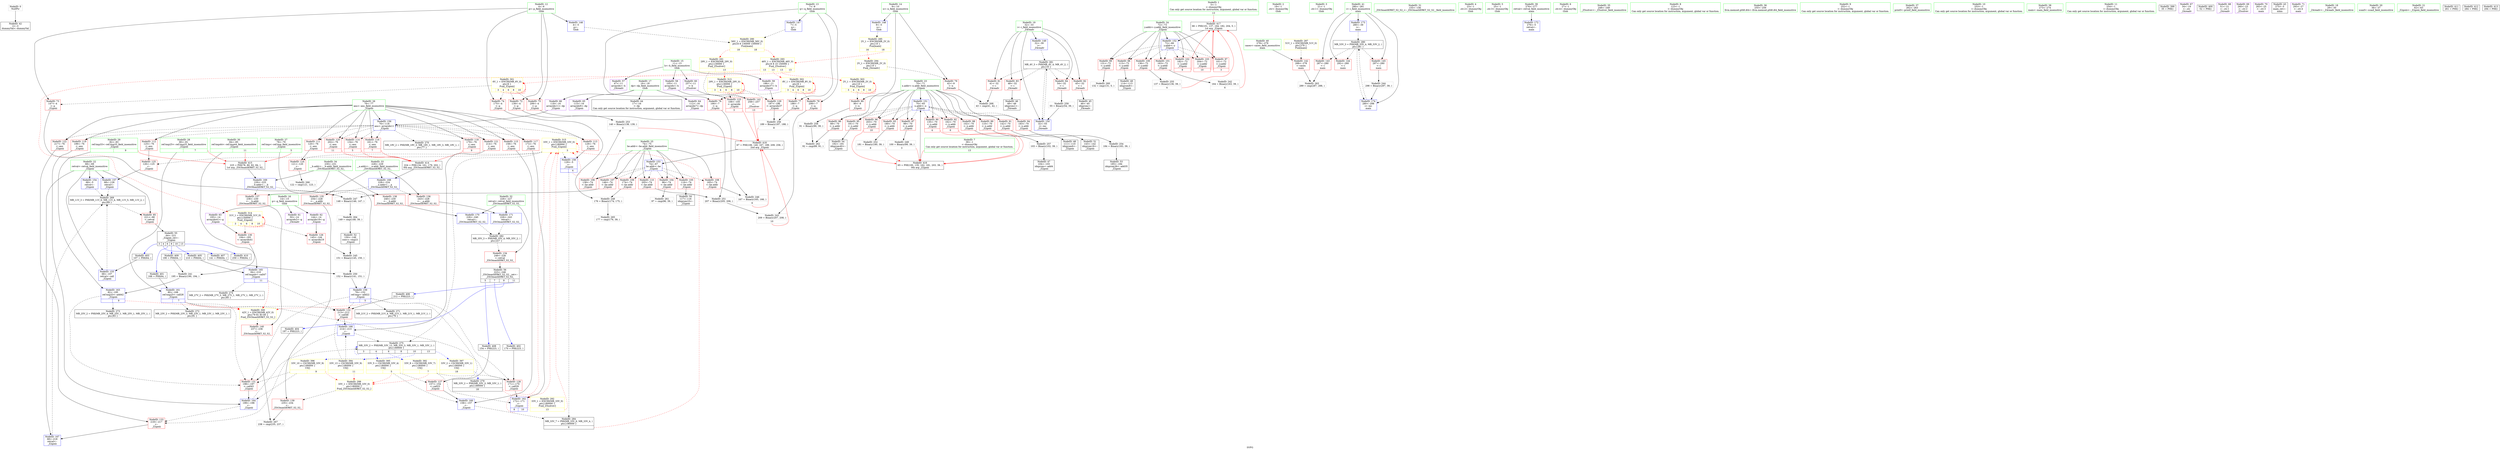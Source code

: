 digraph "SVFG" {
	label="SVFG";

	Node0x5571c8947ef0 [shape=record,color=grey,label="{NodeID: 0\nNullPtr}"];
	Node0x5571c8947ef0 -> Node0x5571c895b6d0[style=solid];
	Node0x5571c895c840 [shape=record,color=red,label="{NodeID: 111\n120\<--76\n\<--ans\n_Z2goiii\n}"];
	Node0x5571c895c840 -> Node0x5571c8961a10[style=solid];
	Node0x5571c895aa80 [shape=record,color=green,label="{NodeID: 28\n80\<--81\nref.tmp25\<--ref.tmp25_field_insensitive\n_Z2goiii\n|{|<s1>7}}"];
	Node0x5571c895aa80 -> Node0x5571c89638b0[style=solid];
	Node0x5571c895aa80:s1 -> Node0x5571c899db70[style=solid,color=red];
	Node0x5571c8962640 [shape=record,color=red,label="{NodeID: 139\n235\<--234\n\<--\n_ZSt3maxIiERKT_S2_S2_\n}"];
	Node0x5571c8962640 -> Node0x5571c8960360[style=solid];
	Node0x5571c895d2b0 [shape=record,color=black,label="{NodeID: 56\n223\<--246\n_ZSt3maxIiERKT_S2_S2__ret\<--\n_ZSt3maxIiERKT_S2_S2_\n|{<s0>5|<s1>7|<s2>9|<s3>11}}"];
	Node0x5571c895d2b0:s0 -> Node0x5571c899d100[style=solid,color=blue];
	Node0x5571c895d2b0:s1 -> Node0x5571c899ca80[style=solid,color=blue];
	Node0x5571c895d2b0:s2 -> Node0x5571c899cc60[style=solid,color=blue];
	Node0x5571c895d2b0:s3 -> Node0x5571c899ce80[style=solid,color=blue];
	Node0x5571c899dd70 [shape=record,color=black,label="{NodeID: 416\n65 = PHI(100, 135, 162, 181, 203, 39, )\n0th arg _Z2goiii }"];
	Node0x5571c899dd70 -> Node0x5571c8963090[style=solid];
	Node0x5571c8969f00 [shape=record,color=grey,label="{NodeID: 250\n152 = Binary(141, 151, )\n}"];
	Node0x5571c8969f00 -> Node0x5571c8963710[style=solid];
	Node0x5571c8963d90 [shape=record,color=blue,label="{NodeID: 167\n68\<--218\nretval\<--\n_Z2goiii\n}"];
	Node0x5571c8963d90 -> Node0x5571c8976720[style=dashed];
	Node0x5571c895e970 [shape=record,color=red,label="{NodeID: 84\n54\<--32\n\<--i\n_Z4readv\n}"];
	Node0x5571c895e970 -> Node0x5571c896ac80[style=solid];
	Node0x5571c893c260 [shape=record,color=green,label="{NodeID: 1\n5\<--1\n\<--dummyObj\nCan only get source location for instruction, argument, global var or function.|{<s0>13}}"];
	Node0x5571c893c260:s0 -> Node0x5571c899e110[style=solid,color=red];
	Node0x5571c895c910 [shape=record,color=red,label="{NodeID: 112\n125\<--76\n\<--ans\n_Z2goiii\n}"];
	Node0x5571c895c910 -> Node0x5571c8961ae0[style=solid];
	Node0x5571c895ab50 [shape=record,color=green,label="{NodeID: 29\n82\<--83\nref.tmp33\<--ref.tmp33_field_insensitive\n_Z2goiii\n|{|<s1>9}}"];
	Node0x5571c895ab50 -> Node0x5571c8963a50[style=solid];
	Node0x5571c895ab50:s1 -> Node0x5571c899db70[style=solid,color=red];
	Node0x5571c8962710 [shape=record,color=red,label="{NodeID: 140\n237\<--236\n\<--\n_ZSt3maxIiERKT_S2_S2_\n}"];
	Node0x5571c8962710 -> Node0x5571c8960360[style=solid];
	Node0x5571c895d380 [shape=record,color=purple,label="{NodeID: 57\n47\<--11\narrayidx\<--h\n_Z4readv\n}"];
	Node0x5571c899e110 [shape=record,color=black,label="{NodeID: 417\n66 = PHI(101, 137, 164, 182, 204, 5, )\n1st arg _Z2goiii }"];
	Node0x5571c899e110 -> Node0x5571c8963160[style=solid];
	Node0x5571c896a080 [shape=record,color=grey,label="{NodeID: 251\n207 = Binary(205, 206, )\n}"];
	Node0x5571c896a080 -> Node0x5571c8969480[style=solid];
	Node0x5571c8963e60 [shape=record,color=blue,label="{NodeID: 168\n228\<--224\n__a.addr\<--__a\n_ZSt3maxIiERKT_S2_S2_\n}"];
	Node0x5571c8963e60 -> Node0x5571c8962300[style=dashed];
	Node0x5571c8963e60 -> Node0x5571c89623d0[style=dashed];
	Node0x5571c895ea40 [shape=record,color=red,label="{NodeID: 85\n221\<--68\n\<--retval\n_Z2goiii\n}"];
	Node0x5571c895ea40 -> Node0x5571c895d1e0[style=solid];
	Node0x5571c8958290 [shape=record,color=green,label="{NodeID: 2\n19\<--1\n.str\<--dummyObj\nGlob }"];
	Node0x5571c8979920 [shape=record,color=black,label="{NodeID: 279\nMR_33V_2 = PHI(MR_33V_3, MR_33V_1, )\npts\{180000 \}\n|{<s0>18}}"];
	Node0x5571c8979920:s0 -> Node0x5571c897d020[style=dashed,color=red];
	Node0x5571c895c9e0 [shape=record,color=red,label="{NodeID: 113\n129\<--76\n\<--ans\n_Z2goiii\n}"];
	Node0x5571c895c9e0 -> Node0x5571c8963640[style=solid];
	Node0x5571c895ac20 [shape=record,color=green,label="{NodeID: 30\n84\<--85\nref.tmp44\<--ref.tmp44_field_insensitive\n_Z2goiii\n|{|<s1>11}}"];
	Node0x5571c895ac20 -> Node0x5571c8963bf0[style=solid];
	Node0x5571c895ac20:s1 -> Node0x5571c899db70[style=solid,color=red];
	Node0x5571c89627e0 [shape=record,color=red,label="{NodeID: 141\n258\<--257\n\<--\n_Z5solvev\n|{<s0>13}}"];
	Node0x5571c89627e0:s0 -> Node0x5571c899e390[style=solid,color=red];
	Node0x5571c895d450 [shape=record,color=purple,label="{NodeID: 58\n105\<--11\narrayidx\<--h\n_Z2goiii\n}"];
	Node0x5571c895d450 -> Node0x5571c8961940[style=solid];
	Node0x5571c899e390 [shape=record,color=black,label="{NodeID: 418\n67 = PHI(106, 140, 167, 189, 209, 258, )\n2nd arg _Z2goiii }"];
	Node0x5571c899e390 -> Node0x5571c8963230[style=solid];
	Node0x5571c896a200 [shape=record,color=grey,label="{NodeID: 252\n181 = Binary(180, 39, )\n|{<s0>8}}"];
	Node0x5571c896a200:s0 -> Node0x5571c899dd70[style=solid,color=red];
	Node0x5571c8963f30 [shape=record,color=blue,label="{NodeID: 169\n230\<--225\n__b.addr\<--__b\n_ZSt3maxIiERKT_S2_S2_\n}"];
	Node0x5571c8963f30 -> Node0x5571c89624a0[style=dashed];
	Node0x5571c8963f30 -> Node0x5571c8962570[style=dashed];
	Node0x5571c895eb10 [shape=record,color=red,label="{NodeID: 86\n89\<--70\n\<--x.addr\n_Z2goiii\n}"];
	Node0x5571c895eb10 -> Node0x5571c896b100[style=solid];
	Node0x5571c8958e70 [shape=record,color=green,label="{NodeID: 3\n21\<--1\n.str.1\<--dummyObj\nGlob }"];
	Node0x5571c8979e20 [shape=record,color=black,label="{NodeID: 280\nMR_53V_3 = PHI(MR_53V_4, MR_53V_2, )\npts\{281 \}\n}"];
	Node0x5571c8979e20 -> Node0x5571c8962980[style=dashed];
	Node0x5571c8979e20 -> Node0x5571c8962a50[style=dashed];
	Node0x5571c8979e20 -> Node0x5571c8962b20[style=dashed];
	Node0x5571c8979e20 -> Node0x5571c8964340[style=dashed];
	Node0x5571c895cab0 [shape=record,color=red,label="{NodeID: 114\n134\<--76\n\<--ans\n_Z2goiii\n|{<s0>5}}"];
	Node0x5571c895cab0:s0 -> Node0x5571c899d730[style=solid,color=red];
	Node0x5571c895acf0 [shape=record,color=green,label="{NodeID: 31\n155\<--156\n_ZSt3maxIiERKT_S2_S2_\<--_ZSt3maxIiERKT_S2_S2__field_insensitive\n}"];
	Node0x5571c89628b0 [shape=record,color=red,label="{NodeID: 142\n288\<--278\n\<--cases\nmain\n}"];
	Node0x5571c89628b0 -> Node0x5571c896b280[style=solid];
	Node0x5571c895d520 [shape=record,color=purple,label="{NodeID: 59\n186\<--11\narrayidx37\<--h\n_Z2goiii\n}"];
	Node0x5571c895d520 -> Node0x5571c8961e20[style=solid];
	Node0x5571c896a380 [shape=record,color=grey,label="{NodeID: 253\n140 = Binary(138, 139, )\n|{<s0>4}}"];
	Node0x5571c896a380:s0 -> Node0x5571c899e390[style=solid,color=red];
	Node0x5571c8964000 [shape=record,color=blue,label="{NodeID: 170\n226\<--240\nretval\<--\n_ZSt3maxIiERKT_S2_S2_\n}"];
	Node0x5571c8964000 -> Node0x5571c897a820[style=dashed];
	Node0x5571c895ebe0 [shape=record,color=red,label="{NodeID: 87\n99\<--70\n\<--x.addr\n_Z2goiii\n}"];
	Node0x5571c895ebe0 -> Node0x5571c8969d80[style=solid];
	Node0x5571c8958f00 [shape=record,color=green,label="{NodeID: 4\n23\<--1\n.str.2\<--dummyObj\nGlob }"];
	Node0x5571c897a320 [shape=record,color=black,label="{NodeID: 281\nMR_4V_3 = PHI(MR_4V_4, MR_4V_2, )\npts\{33 \}\n}"];
	Node0x5571c897a320 -> Node0x5571c895e700[style=dashed];
	Node0x5571c897a320 -> Node0x5571c895e7d0[style=dashed];
	Node0x5571c897a320 -> Node0x5571c895e8a0[style=dashed];
	Node0x5571c897a320 -> Node0x5571c895e970[style=dashed];
	Node0x5571c897a320 -> Node0x5571c8962fc0[style=dashed];
	Node0x5571c895cb80 [shape=record,color=red,label="{NodeID: 115\n158\<--76\n\<--ans\n_Z2goiii\n}"];
	Node0x5571c895cb80 -> Node0x5571c89637e0[style=solid];
	Node0x5571c895adf0 [shape=record,color=green,label="{NodeID: 32\n226\<--227\nretval\<--retval_field_insensitive\n_ZSt3maxIiERKT_S2_S2_\n}"];
	Node0x5571c895adf0 -> Node0x5571c8962230[style=solid];
	Node0x5571c895adf0 -> Node0x5571c8964000[style=solid];
	Node0x5571c895adf0 -> Node0x5571c89640d0[style=solid];
	Node0x5571c8965ae0 [shape=record,color=yellow,style=double,label="{NodeID: 392\n33V_8 = CSCHI(MR_33V_7)\npts\{180000 \}\nCS[]|{|<s2>7}}"];
	Node0x5571c8965ae0 -> Node0x5571c8961d50[style=dashed];
	Node0x5571c8965ae0 -> Node0x5571c8963980[style=dashed];
	Node0x5571c8965ae0:s2 -> Node0x5571c897d6d0[style=dashed,color=red];
	Node0x5571c8962980 [shape=record,color=red,label="{NodeID: 143\n287\<--280\n\<--i\nmain\n}"];
	Node0x5571c8962980 -> Node0x5571c896b280[style=solid];
	Node0x5571c895d5f0 [shape=record,color=purple,label="{NodeID: 60\n257\<--11\n\<--h\n_Z5solvev\n}"];
	Node0x5571c895d5f0 -> Node0x5571c89627e0[style=solid];
	Node0x5571c896a500 [shape=record,color=grey,label="{NodeID: 254\n184 = Binary(183, 39, )\n}"];
	Node0x5571c896a500 -> Node0x5571c895d040[style=solid];
	Node0x5571c89640d0 [shape=record,color=blue,label="{NodeID: 171\n226\<--243\nretval\<--\n_ZSt3maxIiERKT_S2_S2_\n}"];
	Node0x5571c89640d0 -> Node0x5571c897a820[style=dashed];
	Node0x5571c895ecb0 [shape=record,color=red,label="{NodeID: 88\n102\<--70\n\<--x.addr\n_Z2goiii\n}"];
	Node0x5571c895ecb0 -> Node0x5571c896a980[style=solid];
	Node0x5571c8958f90 [shape=record,color=green,label="{NodeID: 5\n25\<--1\n.str.3\<--dummyObj\nGlob }"];
	Node0x5571c897a820 [shape=record,color=black,label="{NodeID: 282\nMR_35V_3 = PHI(MR_35V_4, MR_35V_2, )\npts\{227 \}\n}"];
	Node0x5571c897a820 -> Node0x5571c8962230[style=dashed];
	Node0x5571c8961390 [shape=record,color=red,label="{NodeID: 116\n161\<--76\n\<--ans\n_Z2goiii\n|{<s0>7}}"];
	Node0x5571c8961390:s0 -> Node0x5571c899d730[style=solid,color=red];
	Node0x5571c895aec0 [shape=record,color=green,label="{NodeID: 33\n228\<--229\n__a.addr\<--__a.addr_field_insensitive\n_ZSt3maxIiERKT_S2_S2_\n}"];
	Node0x5571c895aec0 -> Node0x5571c8962300[style=solid];
	Node0x5571c895aec0 -> Node0x5571c89623d0[style=solid];
	Node0x5571c895aec0 -> Node0x5571c8963e60[style=solid];
	Node0x5571c8962a50 [shape=record,color=red,label="{NodeID: 144\n292\<--280\n\<--i\nmain\n}"];
	Node0x5571c895d6c0 [shape=record,color=purple,label="{NodeID: 61\n50\<--14\narrayidx2\<--g\n_Z4readv\n}"];
	Node0x5571c896a680 [shape=record,color=grey,label="{NodeID: 255\n137 = Binary(136, 39, )\n|{<s0>4}}"];
	Node0x5571c896a680:s0 -> Node0x5571c899e110[style=solid,color=red];
	Node0x5571c89641a0 [shape=record,color=blue,label="{NodeID: 172\n276\<--5\nretval\<--\nmain\n}"];
	Node0x5571c895ed80 [shape=record,color=red,label="{NodeID: 89\n110\<--70\n\<--x.addr\n_Z2goiii\n}"];
	Node0x5571c895ed80 -> Node0x5571c895cc30[style=solid];
	Node0x5571c8959020 [shape=record,color=green,label="{NodeID: 6\n27\<--1\n.str.4\<--dummyObj\nGlob }"];
	Node0x5571c8961460 [shape=record,color=red,label="{NodeID: 117\n172\<--76\n\<--ans\n_Z2goiii\n}"];
	Node0x5571c8961460 -> Node0x5571c8963980[style=solid];
	Node0x5571c895af90 [shape=record,color=green,label="{NodeID: 34\n230\<--231\n__b.addr\<--__b.addr_field_insensitive\n_ZSt3maxIiERKT_S2_S2_\n}"];
	Node0x5571c895af90 -> Node0x5571c89624a0[style=solid];
	Node0x5571c895af90 -> Node0x5571c8962570[style=solid];
	Node0x5571c895af90 -> Node0x5571c8963f30[style=solid];
	Node0x5571c8965da0 [shape=record,color=yellow,style=double,label="{NodeID: 394\n33V_13 = CSCHI(MR_33V_9)\npts\{180000 \}\nCS[]|{|<s2>11}}"];
	Node0x5571c8965da0 -> Node0x5571c8962090[style=dashed];
	Node0x5571c8965da0 -> Node0x5571c8963cc0[style=dashed];
	Node0x5571c8965da0:s2 -> Node0x5571c897d6d0[style=dashed,color=red];
	Node0x5571c8962b20 [shape=record,color=red,label="{NodeID: 145\n297\<--280\n\<--i\nmain\n}"];
	Node0x5571c8962b20 -> Node0x5571c8969600[style=solid];
	Node0x5571c895d790 [shape=record,color=purple,label="{NodeID: 62\n144\<--14\narrayidx19\<--g\n_Z2goiii\n}"];
	Node0x5571c895d790 -> Node0x5571c8961bb0[style=solid];
	Node0x5571c896a800 [shape=record,color=grey,label="{NodeID: 256\n189 = Binary(187, 188, )\n|{<s0>8}}"];
	Node0x5571c896a800:s0 -> Node0x5571c899e390[style=solid,color=red];
	Node0x5571c8964270 [shape=record,color=blue,label="{NodeID: 173\n280\<--39\ni\<--\nmain\n}"];
	Node0x5571c8964270 -> Node0x5571c8979e20[style=dashed];
	Node0x5571c895ee50 [shape=record,color=red,label="{NodeID: 90\n135\<--70\n\<--x.addr\n_Z2goiii\n|{<s0>4}}"];
	Node0x5571c895ee50:s0 -> Node0x5571c899dd70[style=solid,color=red];
	Node0x5571c8959860 [shape=record,color=green,label="{NodeID: 7\n39\<--1\n\<--dummyObj\nCan only get source location for instruction, argument, global var or function.|{<s0>13}}"];
	Node0x5571c8959860:s0 -> Node0x5571c899dd70[style=solid,color=red];
	Node0x5571c897b220 [shape=record,color=black,label="{NodeID: 284\nMR_33V_7 = PHI(MR_33V_6, MR_33V_4, )\npts\{180000 \}\n|{<s0>6}}"];
	Node0x5571c897b220:s0 -> Node0x5571c897e500[style=dashed,color=red];
	Node0x5571c8961530 [shape=record,color=red,label="{NodeID: 118\n179\<--76\n\<--ans\n_Z2goiii\n|{<s0>9}}"];
	Node0x5571c8961530:s0 -> Node0x5571c899d730[style=solid,color=red];
	Node0x5571c895b060 [shape=record,color=green,label="{NodeID: 35\n248\<--249\n_Z5solvev\<--_Z5solvev_field_insensitive\n}"];
	Node0x5571c8965f00 [shape=record,color=yellow,style=double,label="{NodeID: 395\n33V_5 = CSCHI(MR_33V_4)\npts\{180000 \}\nCS[]|{|<s2>5}}"];
	Node0x5571c8965f00 -> Node0x5571c8961c80[style=dashed];
	Node0x5571c8965f00 -> Node0x5571c89637e0[style=dashed];
	Node0x5571c8965f00:s2 -> Node0x5571c897d6d0[style=dashed,color=red];
	Node0x5571c8962bf0 [shape=record,color=blue,label="{NodeID: 146\n4\<--5\np\<--\nGlob }"];
	Node0x5571c8962bf0 -> Node0x5571c897c5c0[style=dashed];
	Node0x5571c895d860 [shape=record,color=purple,label="{NodeID: 63\n193\<--14\narrayidx41\<--g\n_Z2goiii\n}"];
	Node0x5571c895d860 -> Node0x5571c8961ef0[style=solid];
	Node0x5571c896a980 [shape=record,color=grey,label="{NodeID: 257\n103 = Binary(102, 39, )\n}"];
	Node0x5571c896a980 -> Node0x5571c895bb40[style=solid];
	Node0x5571c8964340 [shape=record,color=blue,label="{NodeID: 174\n280\<--298\ni\<--inc\nmain\n}"];
	Node0x5571c8964340 -> Node0x5571c8979e20[style=dashed];
	Node0x5571c895ef20 [shape=record,color=red,label="{NodeID: 91\n142\<--70\n\<--x.addr\n_Z2goiii\n}"];
	Node0x5571c895ef20 -> Node0x5571c895cea0[style=solid];
	Node0x5571c89598f0 [shape=record,color=green,label="{NodeID: 8\n123\<--1\n\<--dummyObj\nCan only get source location for instruction, argument, global var or function.}"];
	Node0x5571c897b720 [shape=record,color=yellow,style=double,label="{NodeID: 285\n2V_1 = ENCHI(MR_2V_0)\npts\{10 \}\nFun[main]|{<s0>16|<s1>18}}"];
	Node0x5571c897b720:s0 -> Node0x5571c897d210[style=dashed,color=red];
	Node0x5571c897b720:s1 -> Node0x5571c897d100[style=dashed,color=red];
	Node0x5571c8961600 [shape=record,color=red,label="{NodeID: 119\n199\<--76\n\<--ans\n_Z2goiii\n}"];
	Node0x5571c8961600 -> Node0x5571c8963b20[style=solid];
	Node0x5571c895b160 [shape=record,color=green,label="{NodeID: 36\n255\<--256\nllvm.memset.p0i8.i64\<--llvm.memset.p0i8.i64_field_insensitive\n}"];
	Node0x5571c8966060 [shape=record,color=yellow,style=double,label="{NodeID: 396\n33V_10 = CSCHI(MR_33V_9)\npts\{180000 \}\nCS[]|{|<s2>9}}"];
	Node0x5571c8966060 -> Node0x5571c8961fc0[style=dashed];
	Node0x5571c8966060 -> Node0x5571c8963b20[style=dashed];
	Node0x5571c8966060:s2 -> Node0x5571c897d6d0[style=dashed,color=red];
	Node0x5571c897e340 [shape=record,color=yellow,style=double,label="{NodeID: 313\n29V_1 = ENCHI(MR_29V_0)\npts\{130000 \}\nFun[_Z2goiii]|{|<s2>3|<s3>4|<s4>6|<s5>8|<s6>10}}"];
	Node0x5571c897e340 -> Node0x5571c8961940[style=dashed];
	Node0x5571c897e340 -> Node0x5571c8961e20[style=dashed];
	Node0x5571c897e340:s2 -> Node0x5571c897e340[style=dashed,color=red];
	Node0x5571c897e340:s3 -> Node0x5571c897e340[style=dashed,color=red];
	Node0x5571c897e340:s4 -> Node0x5571c897e340[style=dashed,color=red];
	Node0x5571c897e340:s5 -> Node0x5571c897e340[style=dashed,color=red];
	Node0x5571c897e340:s6 -> Node0x5571c897e340[style=dashed,color=red];
	Node0x5571c8962cf0 [shape=record,color=blue,label="{NodeID: 147\n7\<--5\nq\<--\nGlob }"];
	Node0x5571c8962cf0 -> Node0x5571c897c5c0[style=dashed];
	Node0x5571c895d930 [shape=record,color=purple,label="{NodeID: 64\n112\<--16\narrayidx7\<--dp\n_Z2goiii\n}"];
	Node0x5571c896ab00 [shape=record,color=grey,label="{NodeID: 258\n91 = Binary(90, 39, )\n}"];
	Node0x5571c896ab00 -> Node0x5571c896b100[style=solid];
	Node0x5571c895eff0 [shape=record,color=red,label="{NodeID: 92\n162\<--70\n\<--x.addr\n_Z2goiii\n|{<s0>6}}"];
	Node0x5571c895eff0:s0 -> Node0x5571c899dd70[style=solid,color=red];
	Node0x5571c8959980 [shape=record,color=green,label="{NodeID: 9\n252\<--1\n\<--dummyObj\nCan only get source location for instruction, argument, global var or function.}"];
	Node0x5571c89616d0 [shape=record,color=red,label="{NodeID: 120\n202\<--76\n\<--ans\n_Z2goiii\n|{<s0>11}}"];
	Node0x5571c89616d0:s0 -> Node0x5571c899d730[style=solid,color=red];
	Node0x5571c895b260 [shape=record,color=green,label="{NodeID: 37\n262\<--263\nprintf\<--printf_field_insensitive\n}"];
	Node0x5571c89661c0 [shape=record,color=yellow,style=double,label="{NodeID: 397\n33V_2 = CSCHI(MR_33V_1)\npts\{180000 \}\nCS[]|{<s0>18}}"];
	Node0x5571c89661c0:s0 -> Node0x5571c8979920[style=dashed,color=blue];
	Node0x5571c897e420 [shape=record,color=yellow,style=double,label="{NodeID: 314\n31V_1 = ENCHI(MR_31V_0)\npts\{150000 \}\nFun[_Z2goiii]|{|<s2>3|<s3>4|<s4>6|<s5>8|<s6>10}}"];
	Node0x5571c897e420 -> Node0x5571c8961bb0[style=dashed];
	Node0x5571c897e420 -> Node0x5571c8961ef0[style=dashed];
	Node0x5571c897e420:s2 -> Node0x5571c897e420[style=dashed,color=red];
	Node0x5571c897e420:s3 -> Node0x5571c897e420[style=dashed,color=red];
	Node0x5571c897e420:s4 -> Node0x5571c897e420[style=dashed,color=red];
	Node0x5571c897e420:s5 -> Node0x5571c897e420[style=dashed,color=red];
	Node0x5571c897e420:s6 -> Node0x5571c897e420[style=dashed,color=red];
	Node0x5571c8962df0 [shape=record,color=blue,label="{NodeID: 148\n9\<--5\nn\<--\nGlob }"];
	Node0x5571c8962df0 -> Node0x5571c897b720[style=dashed];
	Node0x5571c895da00 [shape=record,color=purple,label="{NodeID: 65\n115\<--16\narrayidx9\<--dp\n_Z2goiii\n}"];
	Node0x5571c896ac80 [shape=record,color=grey,label="{NodeID: 259\n55 = Binary(54, 39, )\n}"];
	Node0x5571c896ac80 -> Node0x5571c8962fc0[style=solid];
	Node0x5571c895f0c0 [shape=record,color=red,label="{NodeID: 93\n180\<--70\n\<--x.addr\n_Z2goiii\n}"];
	Node0x5571c895f0c0 -> Node0x5571c896a200[style=solid];
	Node0x5571c8959a10 [shape=record,color=green,label="{NodeID: 10\n253\<--1\n\<--dummyObj\nCan only get source location for instruction, argument, global var or function.}"];
	Node0x5571c897c320 [shape=record,color=yellow,style=double,label="{NodeID: 287\n51V_1 = ENCHI(MR_51V_0)\npts\{279 \}\nFun[main]}"];
	Node0x5571c897c320 -> Node0x5571c89628b0[style=dashed];
	Node0x5571c89617a0 [shape=record,color=red,label="{NodeID: 121\n214\<--76\n\<--ans\n_Z2goiii\n}"];
	Node0x5571c89617a0 -> Node0x5571c8963cc0[style=solid];
	Node0x5571c895b360 [shape=record,color=green,label="{NodeID: 38\n273\<--274\nmain\<--main_field_insensitive\n}"];
	Node0x5571c897e500 [shape=record,color=yellow,style=double,label="{NodeID: 315\n33V_1 = ENCHI(MR_33V_0)\npts\{180000 \}\nFun[_Z2goiii]|{|<s4>3}}"];
	Node0x5571c897e500 -> Node0x5571c8961a10[style=dashed];
	Node0x5571c897e500 -> Node0x5571c8961ae0[style=dashed];
	Node0x5571c897e500 -> Node0x5571c8963640[style=dashed];
	Node0x5571c897e500 -> Node0x5571c8978520[style=dashed];
	Node0x5571c897e500:s4 -> Node0x5571c897e500[style=dashed,color=red];
	Node0x5571c8962ef0 [shape=record,color=blue,label="{NodeID: 149\n32\<--39\ni\<--\n_Z4readv\n}"];
	Node0x5571c8962ef0 -> Node0x5571c897a320[style=dashed];
	Node0x5571c895dad0 [shape=record,color=purple,label="{NodeID: 66\n118\<--16\narrayidx11\<--dp\n_Z2goiii\n}"];
	Node0x5571c895dad0 -> Node0x5571c89634a0[style=solid];
	Node0x5571c896ae00 [shape=record,color=grey,label="{NodeID: 260\n132 = cmp(131, 5, )\n}"];
	Node0x5571c895f190 [shape=record,color=red,label="{NodeID: 94\n183\<--70\n\<--x.addr\n_Z2goiii\n}"];
	Node0x5571c895f190 -> Node0x5571c896a500[style=solid];
	Node0x5571c8959ad0 [shape=record,color=green,label="{NodeID: 11\n254\<--1\n\<--dummyObj\nCan only get source location for instruction, argument, global var or function.}"];
	Node0x5571c8961870 [shape=record,color=red,label="{NodeID: 122\n217\<--76\n\<--ans\n_Z2goiii\n}"];
	Node0x5571c8961870 -> Node0x5571c8962160[style=solid];
	Node0x5571c895b460 [shape=record,color=green,label="{NodeID: 39\n276\<--277\nretval\<--retval_field_insensitive\nmain\n}"];
	Node0x5571c895b460 -> Node0x5571c89641a0[style=solid];
	Node0x5571c899c810 [shape=record,color=black,label="{NodeID: 399\n35 = PHI()\n}"];
	Node0x5571c8962fc0 [shape=record,color=blue,label="{NodeID: 150\n32\<--55\ni\<--inc\n_Z4readv\n}"];
	Node0x5571c8962fc0 -> Node0x5571c897a320[style=dashed];
	Node0x5571c895dba0 [shape=record,color=purple,label="{NodeID: 67\n34\<--19\n\<--.str\n_Z4readv\n}"];
	Node0x5571c896af80 [shape=record,color=grey,label="{NodeID: 261\n97 = cmp(96, 39, )\n}"];
	Node0x5571c895f260 [shape=record,color=red,label="{NodeID: 95\n191\<--70\n\<--x.addr\n_Z2goiii\n}"];
	Node0x5571c895f260 -> Node0x5571c895d110[style=solid];
	Node0x5571c8959bd0 [shape=record,color=green,label="{NodeID: 12\n4\<--6\np\<--p_field_insensitive\nGlob }"];
	Node0x5571c8959bd0 -> Node0x5571c895dfb0[style=solid];
	Node0x5571c8959bd0 -> Node0x5571c895e080[style=solid];
	Node0x5571c8959bd0 -> Node0x5571c895e150[style=solid];
	Node0x5571c8959bd0 -> Node0x5571c895e220[style=solid];
	Node0x5571c8959bd0 -> Node0x5571c8962bf0[style=solid];
	Node0x5571c8961940 [shape=record,color=red,label="{NodeID: 123\n106\<--105\n\<--arrayidx\n_Z2goiii\n|{<s0>3}}"];
	Node0x5571c8961940:s0 -> Node0x5571c899e390[style=solid,color=red];
	Node0x5571c895b530 [shape=record,color=green,label="{NodeID: 40\n278\<--279\ncases\<--cases_field_insensitive\nmain\n}"];
	Node0x5571c895b530 -> Node0x5571c89628b0[style=solid];
	Node0x5571c899c8e0 [shape=record,color=black,label="{NodeID: 400\n52 = PHI()\n}"];
	Node0x5571c8963090 [shape=record,color=blue,label="{NodeID: 151\n70\<--65\nx.addr\<--x\n_Z2goiii\n}"];
	Node0x5571c8963090 -> Node0x5571c895eb10[style=dashed];
	Node0x5571c8963090 -> Node0x5571c895ebe0[style=dashed];
	Node0x5571c8963090 -> Node0x5571c895ecb0[style=dashed];
	Node0x5571c8963090 -> Node0x5571c895ed80[style=dashed];
	Node0x5571c8963090 -> Node0x5571c895ee50[style=dashed];
	Node0x5571c8963090 -> Node0x5571c895ef20[style=dashed];
	Node0x5571c8963090 -> Node0x5571c895eff0[style=dashed];
	Node0x5571c8963090 -> Node0x5571c895f0c0[style=dashed];
	Node0x5571c8963090 -> Node0x5571c895f190[style=dashed];
	Node0x5571c8963090 -> Node0x5571c895f260[style=dashed];
	Node0x5571c8963090 -> Node0x5571c895bc10[style=dashed];
	Node0x5571c895dc70 [shape=record,color=purple,label="{NodeID: 68\n51\<--21\n\<--.str.1\n_Z4readv\n}"];
	Node0x5571c896b100 [shape=record,color=grey,label="{NodeID: 262\n92 = cmp(89, 91, )\n}"];
	Node0x5571c895bc10 [shape=record,color=red,label="{NodeID: 96\n203\<--70\n\<--x.addr\n_Z2goiii\n|{<s0>10}}"];
	Node0x5571c895bc10:s0 -> Node0x5571c899dd70[style=solid,color=red];
	Node0x5571c8959cd0 [shape=record,color=green,label="{NodeID: 13\n7\<--8\nq\<--q_field_insensitive\nGlob }"];
	Node0x5571c8959cd0 -> Node0x5571c895e2f0[style=solid];
	Node0x5571c8959cd0 -> Node0x5571c895e3c0[style=solid];
	Node0x5571c8959cd0 -> Node0x5571c895e490[style=solid];
	Node0x5571c8959cd0 -> Node0x5571c8962cf0[style=solid];
	Node0x5571c897c5c0 [shape=record,color=yellow,style=double,label="{NodeID: 290\n56V_1 = ENCHI(MR_56V_0)\npts\{6 8 130000 150000 \}\nFun[main]|{<s0>18|<s1>18}}"];
	Node0x5571c897c5c0:s0 -> Node0x5571c897cf10[style=dashed,color=red];
	Node0x5571c897c5c0:s1 -> Node0x5571c897d100[style=dashed,color=red];
	Node0x5571c8961a10 [shape=record,color=red,label="{NodeID: 124\n121\<--120\n\<--\n_Z2goiii\n}"];
	Node0x5571c8961a10 -> Node0x5571c896b700[style=solid];
	Node0x5571c895b600 [shape=record,color=green,label="{NodeID: 41\n280\<--281\ni\<--i_field_insensitive\nmain\n}"];
	Node0x5571c895b600 -> Node0x5571c8962980[style=solid];
	Node0x5571c895b600 -> Node0x5571c8962a50[style=solid];
	Node0x5571c895b600 -> Node0x5571c8962b20[style=solid];
	Node0x5571c895b600 -> Node0x5571c8964270[style=solid];
	Node0x5571c895b600 -> Node0x5571c8964340[style=solid];
	Node0x5571c899c9b0 [shape=record,color=black,label="{NodeID: 401\n168 = PHI(64, )\n}"];
	Node0x5571c899c9b0 -> Node0x5571c89638b0[style=solid];
	Node0x5571c8963160 [shape=record,color=blue,label="{NodeID: 152\n72\<--66\ny.addr\<--y\n_Z2goiii\n}"];
	Node0x5571c8963160 -> Node0x5571c895bce0[style=dashed];
	Node0x5571c8963160 -> Node0x5571c895bdb0[style=dashed];
	Node0x5571c8963160 -> Node0x5571c895be80[style=dashed];
	Node0x5571c8963160 -> Node0x5571c895bf50[style=dashed];
	Node0x5571c8963160 -> Node0x5571c895c020[style=dashed];
	Node0x5571c8963160 -> Node0x5571c895c0f0[style=dashed];
	Node0x5571c8963160 -> Node0x5571c895c1c0[style=dashed];
	Node0x5571c895dd40 [shape=record,color=purple,label="{NodeID: 69\n260\<--23\n\<--.str.2\n_Z5solvev\n}"];
	Node0x5571c896b280 [shape=record,color=grey,label="{NodeID: 263\n289 = cmp(287, 288, )\n}"];
	Node0x5571c895bce0 [shape=record,color=red,label="{NodeID: 97\n101\<--72\n\<--y.addr\n_Z2goiii\n|{<s0>3}}"];
	Node0x5571c895bce0:s0 -> Node0x5571c899e110[style=solid,color=red];
	Node0x5571c8959dd0 [shape=record,color=green,label="{NodeID: 14\n9\<--10\nn\<--n_field_insensitive\nGlob }"];
	Node0x5571c8959dd0 -> Node0x5571c895e560[style=solid];
	Node0x5571c8959dd0 -> Node0x5571c895e630[style=solid];
	Node0x5571c8959dd0 -> Node0x5571c8962df0[style=solid];
	Node0x5571c897cf10 [shape=record,color=yellow,style=double,label="{NodeID: 291\n29V_1 = ENCHI(MR_29V_0)\npts\{130000 \}\nFun[_Z5solvev]|{|<s1>13}}"];
	Node0x5571c897cf10 -> Node0x5571c89627e0[style=dashed];
	Node0x5571c897cf10:s1 -> Node0x5571c897e340[style=dashed,color=red];
	Node0x5571c8961ae0 [shape=record,color=red,label="{NodeID: 125\n126\<--125\n\<--\n_Z2goiii\n}"];
	Node0x5571c8961ae0 -> Node0x5571c8963570[style=solid];
	Node0x5571c895b6d0 [shape=record,color=black,label="{NodeID: 42\n2\<--3\ndummyVal\<--dummyVal\n}"];
	Node0x5571c899ca80 [shape=record,color=black,label="{NodeID: 402\n170 = PHI(223, )\n}"];
	Node0x5571c899ca80 -> Node0x5571c8961d50[style=solid];
	Node0x5571c8963230 [shape=record,color=blue,label="{NodeID: 153\n74\<--67\nhe.addr\<--he\n_Z2goiii\n}"];
	Node0x5571c8963230 -> Node0x5571c895c290[style=dashed];
	Node0x5571c8963230 -> Node0x5571c895c360[style=dashed];
	Node0x5571c8963230 -> Node0x5571c895c430[style=dashed];
	Node0x5571c8963230 -> Node0x5571c895c500[style=dashed];
	Node0x5571c8963230 -> Node0x5571c895c5d0[style=dashed];
	Node0x5571c8963230 -> Node0x5571c895c6a0[style=dashed];
	Node0x5571c8963230 -> Node0x5571c895c770[style=dashed];
	Node0x5571c895de10 [shape=record,color=purple,label="{NodeID: 70\n283\<--25\n\<--.str.3\nmain\n}"];
	Node0x5571c896b400 [shape=record,color=grey,label="{NodeID: 264\n149 = cmp(148, 39, )\n}"];
	Node0x5571c896b400 -> Node0x5571c895cf70[style=solid];
	Node0x5571c895bdb0 [shape=record,color=red,label="{NodeID: 98\n113\<--72\n\<--y.addr\n_Z2goiii\n}"];
	Node0x5571c895bdb0 -> Node0x5571c895cd00[style=solid];
	Node0x5571c8959ed0 [shape=record,color=green,label="{NodeID: 15\n11\<--13\nh\<--h_field_insensitive\nGlob }"];
	Node0x5571c8959ed0 -> Node0x5571c895d380[style=solid];
	Node0x5571c8959ed0 -> Node0x5571c895d450[style=solid];
	Node0x5571c8959ed0 -> Node0x5571c895d520[style=solid];
	Node0x5571c8959ed0 -> Node0x5571c895d5f0[style=solid];
	Node0x5571c897d020 [shape=record,color=yellow,style=double,label="{NodeID: 292\n33V_1 = ENCHI(MR_33V_0)\npts\{180000 \}\nFun[_Z5solvev]|{<s0>13}}"];
	Node0x5571c897d020:s0 -> Node0x5571c897e500[style=dashed,color=red];
	Node0x5571c8961bb0 [shape=record,color=red,label="{NodeID: 126\n145\<--144\n\<--arrayidx19\n_Z2goiii\n}"];
	Node0x5571c8961bb0 -> Node0x5571c8969780[style=solid];
	Node0x5571c895b7d0 [shape=record,color=black,label="{NodeID: 43\n275\<--5\nmain_ret\<--\nmain\n}"];
	Node0x5571c899cb50 [shape=record,color=black,label="{NodeID: 403\n107 = PHI(64, )\n}"];
	Node0x5571c899cb50 -> Node0x5571c89633d0[style=solid];
	Node0x5571c8963300 [shape=record,color=blue,label="{NodeID: 154\n68\<--5\nretval\<--\n_Z2goiii\n}"];
	Node0x5571c8963300 -> Node0x5571c8976720[style=dashed];
	Node0x5571c895dee0 [shape=record,color=purple,label="{NodeID: 71\n293\<--27\n\<--.str.4\nmain\n}"];
	Node0x5571c896b580 [shape=record,color=grey,label="{NodeID: 265\n177 = cmp(176, 39, )\n}"];
	Node0x5571c895be80 [shape=record,color=red,label="{NodeID: 99\n131\<--72\n\<--y.addr\n_Z2goiii\n}"];
	Node0x5571c895be80 -> Node0x5571c896ae00[style=solid];
	Node0x5571c8959fd0 [shape=record,color=green,label="{NodeID: 16\n14\<--15\ng\<--g_field_insensitive\nGlob }"];
	Node0x5571c8959fd0 -> Node0x5571c895d6c0[style=solid];
	Node0x5571c8959fd0 -> Node0x5571c895d790[style=solid];
	Node0x5571c8959fd0 -> Node0x5571c895d860[style=solid];
	Node0x5571c897d100 [shape=record,color=yellow,style=double,label="{NodeID: 293\n46V_1 = ENCHI(MR_46V_0)\npts\{6 8 10 150000 \}\nFun[_Z5solvev]|{<s0>13|<s1>13|<s2>13|<s3>13}}"];
	Node0x5571c897d100:s0 -> Node0x5571c897d890[style=dashed,color=red];
	Node0x5571c897d100:s1 -> Node0x5571c897d9a0[style=dashed,color=red];
	Node0x5571c897d100:s2 -> Node0x5571c897da80[style=dashed,color=red];
	Node0x5571c897d100:s3 -> Node0x5571c897e420[style=dashed,color=red];
	Node0x5571c8961c80 [shape=record,color=red,label="{NodeID: 127\n157\<--154\n\<--call23\n_Z2goiii\n}"];
	Node0x5571c8961c80 -> Node0x5571c89637e0[style=solid];
	Node0x5571c895b8a0 [shape=record,color=black,label="{NodeID: 44\n17\<--16\n\<--dp\nCan only get source location for instruction, argument, global var or function.}"];
	Node0x5571c899cc60 [shape=record,color=black,label="{NodeID: 404\n197 = PHI(223, )\n}"];
	Node0x5571c899cc60 -> Node0x5571c8961fc0[style=solid];
	Node0x5571c89633d0 [shape=record,color=blue,label="{NodeID: 155\n68\<--107\nretval\<--call\n_Z2goiii\n}"];
	Node0x5571c89633d0 -> Node0x5571c8976720[style=dashed];
	Node0x5571c895dfb0 [shape=record,color=red,label="{NodeID: 72\n139\<--4\n\<--p\n_Z2goiii\n}"];
	Node0x5571c895dfb0 -> Node0x5571c896a380[style=solid];
	Node0x5571c896b700 [shape=record,color=grey,label="{NodeID: 266\n122 = cmp(121, 123, )\n}"];
	Node0x5571c895bf50 [shape=record,color=red,label="{NodeID: 100\n136\<--72\n\<--y.addr\n_Z2goiii\n}"];
	Node0x5571c895bf50 -> Node0x5571c896a680[style=solid];
	Node0x5571c895a0d0 [shape=record,color=green,label="{NodeID: 17\n16\<--18\ndp\<--dp_field_insensitive\nGlob }"];
	Node0x5571c895a0d0 -> Node0x5571c895b8a0[style=solid];
	Node0x5571c895a0d0 -> Node0x5571c895d930[style=solid];
	Node0x5571c895a0d0 -> Node0x5571c895da00[style=solid];
	Node0x5571c895a0d0 -> Node0x5571c895dad0[style=solid];
	Node0x5571c897d210 [shape=record,color=yellow,style=double,label="{NodeID: 294\n2V_1 = ENCHI(MR_2V_0)\npts\{10 \}\nFun[_Z4readv]}"];
	Node0x5571c897d210 -> Node0x5571c895e560[style=dashed];
	Node0x5571c8961d50 [shape=record,color=red,label="{NodeID: 128\n171\<--170\n\<--call29\n_Z2goiii\n}"];
	Node0x5571c8961d50 -> Node0x5571c8963980[style=solid];
	Node0x5571c895b9a0 [shape=record,color=black,label="{NodeID: 45\n46\<--45\nidxprom\<--\n_Z4readv\n}"];
	Node0x5571c899cd70 [shape=record,color=black,label="{NodeID: 405\n210 = PHI(64, )\n}"];
	Node0x5571c899cd70 -> Node0x5571c8963bf0[style=solid];
	Node0x5571c89634a0 [shape=record,color=blue,label="{NodeID: 156\n76\<--118\nans\<--arrayidx11\n_Z2goiii\n}"];
	Node0x5571c89634a0 -> Node0x5571c895c840[style=dashed];
	Node0x5571c89634a0 -> Node0x5571c895c910[style=dashed];
	Node0x5571c89634a0 -> Node0x5571c895c9e0[style=dashed];
	Node0x5571c89634a0 -> Node0x5571c895cab0[style=dashed];
	Node0x5571c89634a0 -> Node0x5571c895cb80[style=dashed];
	Node0x5571c89634a0 -> Node0x5571c8961390[style=dashed];
	Node0x5571c89634a0 -> Node0x5571c8961460[style=dashed];
	Node0x5571c89634a0 -> Node0x5571c8961530[style=dashed];
	Node0x5571c89634a0 -> Node0x5571c8961600[style=dashed];
	Node0x5571c89634a0 -> Node0x5571c89616d0[style=dashed];
	Node0x5571c89634a0 -> Node0x5571c89617a0[style=dashed];
	Node0x5571c89634a0 -> Node0x5571c8961870[style=dashed];
	Node0x5571c89634a0 -> Node0x5571c8976c20[style=dashed];
	Node0x5571c895e080 [shape=record,color=red,label="{NodeID: 73\n147\<--4\n\<--p\n_Z2goiii\n}"];
	Node0x5571c895e080 -> Node0x5571c8969a80[style=solid];
	Node0x5571c8960360 [shape=record,color=grey,label="{NodeID: 267\n238 = cmp(235, 237, )\n}"];
	Node0x5571c895c020 [shape=record,color=red,label="{NodeID: 101\n163\<--72\n\<--y.addr\n_Z2goiii\n}"];
	Node0x5571c895c020 -> Node0x5571c8969300[style=solid];
	Node0x5571c895a1d0 [shape=record,color=green,label="{NodeID: 18\n29\<--30\n_Z4readv\<--_Z4readv_field_insensitive\n}"];
	Node0x5571c8961e20 [shape=record,color=red,label="{NodeID: 129\n187\<--186\n\<--arrayidx37\n_Z2goiii\n}"];
	Node0x5571c8961e20 -> Node0x5571c896a800[style=solid];
	Node0x5571c895ba70 [shape=record,color=black,label="{NodeID: 46\n49\<--48\nidxprom1\<--\n_Z4readv\n}"];
	Node0x5571c899ce80 [shape=record,color=black,label="{NodeID: 406\n212 = PHI(223, )\n}"];
	Node0x5571c899ce80 -> Node0x5571c8962090[style=solid];
	Node0x5571c8963570 [shape=record,color=blue,label="{NodeID: 157\n68\<--126\nretval\<--\n_Z2goiii\n}"];
	Node0x5571c8963570 -> Node0x5571c8976720[style=dashed];
	Node0x5571c895e150 [shape=record,color=red,label="{NodeID: 74\n175\<--4\n\<--p\n_Z2goiii\n}"];
	Node0x5571c895e150 -> Node0x5571c8969c00[style=solid];
	Node0x5571c89604e0 [shape=record,color=grey,label="{NodeID: 268\n43 = cmp(41, 42, )\n}"];
	Node0x5571c895c0f0 [shape=record,color=red,label="{NodeID: 102\n182\<--72\n\<--y.addr\n_Z2goiii\n|{<s0>8}}"];
	Node0x5571c895c0f0:s0 -> Node0x5571c899e110[style=solid,color=red];
	Node0x5571c895a2d0 [shape=record,color=green,label="{NodeID: 19\n32\<--33\ni\<--i_field_insensitive\n_Z4readv\n}"];
	Node0x5571c895a2d0 -> Node0x5571c895e700[style=solid];
	Node0x5571c895a2d0 -> Node0x5571c895e7d0[style=solid];
	Node0x5571c895a2d0 -> Node0x5571c895e8a0[style=solid];
	Node0x5571c895a2d0 -> Node0x5571c895e970[style=solid];
	Node0x5571c895a2d0 -> Node0x5571c8962ef0[style=solid];
	Node0x5571c895a2d0 -> Node0x5571c8962fc0[style=solid];
	Node0x5571c8961ef0 [shape=record,color=red,label="{NodeID: 130\n194\<--193\n\<--arrayidx41\n_Z2goiii\n}"];
	Node0x5571c8961ef0 -> Node0x5571c8969180[style=solid];
	Node0x5571c895bb40 [shape=record,color=black,label="{NodeID: 47\n104\<--103\nidxprom\<--add4\n_Z2goiii\n}"];
	Node0x5571c899cfc0 [shape=record,color=black,label="{NodeID: 407\n141 = PHI(64, )\n}"];
	Node0x5571c899cfc0 -> Node0x5571c8969f00[style=solid];
	Node0x5571c8969180 [shape=record,color=grey,label="{NodeID: 241\n195 = Binary(190, 194, )\n}"];
	Node0x5571c8969180 -> Node0x5571c8963a50[style=solid];
	Node0x5571c8963640 [shape=record,color=blue,label="{NodeID: 158\n129\<--5\n\<--\n_Z2goiii\n|{|<s1>4}}"];
	Node0x5571c8963640 -> Node0x5571c897b220[style=dashed];
	Node0x5571c8963640:s1 -> Node0x5571c897e500[style=dashed,color=red];
	Node0x5571c895e220 [shape=record,color=red,label="{NodeID: 75\n206\<--4\n\<--p\n_Z2goiii\n}"];
	Node0x5571c895e220 -> Node0x5571c896a080[style=solid];
	Node0x5571c8976720 [shape=record,color=black,label="{NodeID: 269\nMR_11V_3 = PHI(MR_11V_6, MR_11V_4, MR_11V_5, MR_11V_2, )\npts\{69 \}\n}"];
	Node0x5571c8976720 -> Node0x5571c895ea40[style=dashed];
	Node0x5571c895c1c0 [shape=record,color=red,label="{NodeID: 103\n204\<--72\n\<--y.addr\n_Z2goiii\n|{<s0>10}}"];
	Node0x5571c895c1c0:s0 -> Node0x5571c899e110[style=solid,color=red];
	Node0x5571c895a3a0 [shape=record,color=green,label="{NodeID: 20\n36\<--37\nscanf\<--scanf_field_insensitive\n}"];
	Node0x5571c8961fc0 [shape=record,color=red,label="{NodeID: 131\n198\<--197\n\<--call43\n_Z2goiii\n}"];
	Node0x5571c8961fc0 -> Node0x5571c8963b20[style=solid];
	Node0x5571c895cc30 [shape=record,color=black,label="{NodeID: 48\n111\<--110\nidxprom6\<--\n_Z2goiii\n}"];
	Node0x5571c899d100 [shape=record,color=black,label="{NodeID: 408\n154 = PHI(223, )\n}"];
	Node0x5571c899d100 -> Node0x5571c8961c80[style=solid];
	Node0x5571c8969300 [shape=record,color=grey,label="{NodeID: 242\n164 = Binary(163, 39, )\n|{<s0>6}}"];
	Node0x5571c8969300:s0 -> Node0x5571c899e110[style=solid,color=red];
	Node0x5571c8963710 [shape=record,color=blue,label="{NodeID: 159\n78\<--152\nref.tmp\<--add22\n_Z2goiii\n|{|<s5>5}}"];
	Node0x5571c8963710 -> Node0x5571c8961c80[style=dashed];
	Node0x5571c8963710 -> Node0x5571c8961d50[style=dashed];
	Node0x5571c8963710 -> Node0x5571c8961fc0[style=dashed];
	Node0x5571c8963710 -> Node0x5571c8962090[style=dashed];
	Node0x5571c8963710 -> Node0x5571c8977120[style=dashed];
	Node0x5571c8963710:s5 -> Node0x5571c897d7b0[style=dashed,color=red];
	Node0x5571c895e2f0 [shape=record,color=red,label="{NodeID: 76\n166\<--7\n\<--q\n_Z2goiii\n}"];
	Node0x5571c895e2f0 -> Node0x5571c8969900[style=solid];
	Node0x5571c8976c20 [shape=record,color=black,label="{NodeID: 270\nMR_19V_2 = PHI(MR_19V_3, MR_19V_1, MR_19V_3, MR_19V_1, )\npts\{77 \}\n}"];
	Node0x5571c895c290 [shape=record,color=red,label="{NodeID: 104\n96\<--74\n\<--he.addr\n_Z2goiii\n}"];
	Node0x5571c895c290 -> Node0x5571c896af80[style=solid];
	Node0x5571c895a4a0 [shape=record,color=green,label="{NodeID: 21\n62\<--63\n_Z2goiii\<--_Z2goiii_field_insensitive\n}"];
	Node0x5571c8962090 [shape=record,color=red,label="{NodeID: 132\n213\<--212\n\<--call48\n_Z2goiii\n}"];
	Node0x5571c8962090 -> Node0x5571c8963cc0[style=solid];
	Node0x5571c895cd00 [shape=record,color=black,label="{NodeID: 49\n114\<--113\nidxprom8\<--\n_Z2goiii\n}"];
	Node0x5571c899d240 [shape=record,color=black,label="{NodeID: 409\n190 = PHI(64, )\n}"];
	Node0x5571c899d240 -> Node0x5571c8969180[style=solid];
	Node0x5571c8969480 [shape=record,color=grey,label="{NodeID: 243\n209 = Binary(207, 208, )\n|{<s0>10}}"];
	Node0x5571c8969480:s0 -> Node0x5571c899e390[style=solid,color=red];
	Node0x5571c89637e0 [shape=record,color=blue,label="{NodeID: 160\n158\<--157\n\<--\n_Z2goiii\n}"];
	Node0x5571c89637e0 -> Node0x5571c897b220[style=dashed];
	Node0x5571c895e3c0 [shape=record,color=red,label="{NodeID: 77\n188\<--7\n\<--q\n_Z2goiii\n}"];
	Node0x5571c895e3c0 -> Node0x5571c896a800[style=solid];
	Node0x5571c8977120 [shape=record,color=black,label="{NodeID: 271\nMR_21V_2 = PHI(MR_21V_4, MR_21V_1, MR_21V_1, MR_21V_1, )\npts\{79 \}\n}"];
	Node0x5571c895c360 [shape=record,color=red,label="{NodeID: 105\n116\<--74\n\<--he.addr\n_Z2goiii\n}"];
	Node0x5571c895c360 -> Node0x5571c895cdd0[style=solid];
	Node0x5571c895a5a0 [shape=record,color=green,label="{NodeID: 22\n68\<--69\nretval\<--retval_field_insensitive\n_Z2goiii\n}"];
	Node0x5571c895a5a0 -> Node0x5571c895ea40[style=solid];
	Node0x5571c895a5a0 -> Node0x5571c8963300[style=solid];
	Node0x5571c895a5a0 -> Node0x5571c89633d0[style=solid];
	Node0x5571c895a5a0 -> Node0x5571c8963570[style=solid];
	Node0x5571c895a5a0 -> Node0x5571c8963d90[style=solid];
	Node0x5571c897d6d0 [shape=record,color=yellow,style=double,label="{NodeID: 299\n33V_1 = ENCHI(MR_33V_0)\npts\{180000 \}\nFun[_ZSt3maxIiERKT_S2_S2_]}"];
	Node0x5571c897d6d0 -> Node0x5571c8962640[style=dashed];
	Node0x5571c8962160 [shape=record,color=red,label="{NodeID: 133\n218\<--217\n\<--\n_Z2goiii\n}"];
	Node0x5571c8962160 -> Node0x5571c8963d90[style=solid];
	Node0x5571c895cdd0 [shape=record,color=black,label="{NodeID: 50\n117\<--116\nidxprom10\<--\n_Z2goiii\n}"];
	Node0x5571c899d380 [shape=record,color=black,label="{NodeID: 410\n259 = PHI(64, )\n}"];
	Node0x5571c8969600 [shape=record,color=grey,label="{NodeID: 244\n298 = Binary(297, 39, )\n}"];
	Node0x5571c8969600 -> Node0x5571c8964340[style=solid];
	Node0x5571c89638b0 [shape=record,color=blue,label="{NodeID: 161\n80\<--168\nref.tmp25\<--call28\n_Z2goiii\n|{|<s4>7}}"];
	Node0x5571c89638b0 -> Node0x5571c8961d50[style=dashed];
	Node0x5571c89638b0 -> Node0x5571c8961fc0[style=dashed];
	Node0x5571c89638b0 -> Node0x5571c8962090[style=dashed];
	Node0x5571c89638b0 -> Node0x5571c8977620[style=dashed];
	Node0x5571c89638b0:s4 -> Node0x5571c897d7b0[style=dashed,color=red];
	Node0x5571c895e490 [shape=record,color=red,label="{NodeID: 78\n208\<--7\n\<--q\n_Z2goiii\n}"];
	Node0x5571c895e490 -> Node0x5571c8969480[style=solid];
	Node0x5571c8977620 [shape=record,color=black,label="{NodeID: 272\nMR_23V_2 = PHI(MR_23V_3, MR_23V_1, MR_23V_1, MR_23V_1, )\npts\{81 \}\n}"];
	Node0x5571c895c430 [shape=record,color=red,label="{NodeID: 106\n138\<--74\n\<--he.addr\n_Z2goiii\n}"];
	Node0x5571c895c430 -> Node0x5571c896a380[style=solid];
	Node0x5571c895a670 [shape=record,color=green,label="{NodeID: 23\n70\<--71\nx.addr\<--x.addr_field_insensitive\n_Z2goiii\n}"];
	Node0x5571c895a670 -> Node0x5571c895eb10[style=solid];
	Node0x5571c895a670 -> Node0x5571c895ebe0[style=solid];
	Node0x5571c895a670 -> Node0x5571c895ecb0[style=solid];
	Node0x5571c895a670 -> Node0x5571c895ed80[style=solid];
	Node0x5571c895a670 -> Node0x5571c895ee50[style=solid];
	Node0x5571c895a670 -> Node0x5571c895ef20[style=solid];
	Node0x5571c895a670 -> Node0x5571c895eff0[style=solid];
	Node0x5571c895a670 -> Node0x5571c895f0c0[style=solid];
	Node0x5571c895a670 -> Node0x5571c895f190[style=solid];
	Node0x5571c895a670 -> Node0x5571c895f260[style=solid];
	Node0x5571c895a670 -> Node0x5571c895bc10[style=solid];
	Node0x5571c895a670 -> Node0x5571c8963090[style=solid];
	Node0x5571c897d7b0 [shape=record,color=yellow,style=double,label="{NodeID: 300\n42V_1 = ENCHI(MR_42V_0)\npts\{79 81 83 85 \}\nFun[_ZSt3maxIiERKT_S2_S2_]}"];
	Node0x5571c897d7b0 -> Node0x5571c8962710[style=dashed];
	Node0x5571c8962230 [shape=record,color=red,label="{NodeID: 134\n246\<--226\n\<--retval\n_ZSt3maxIiERKT_S2_S2_\n}"];
	Node0x5571c8962230 -> Node0x5571c895d2b0[style=solid];
	Node0x5571c895cea0 [shape=record,color=black,label="{NodeID: 51\n143\<--142\nidxprom18\<--\n_Z2goiii\n}"];
	Node0x5571c899d4c0 [shape=record,color=black,label="{NodeID: 411\n261 = PHI()\n}"];
	Node0x5571c8969780 [shape=record,color=grey,label="{NodeID: 245\n151 = Binary(145, 150, )\n}"];
	Node0x5571c8969780 -> Node0x5571c8969f00[style=solid];
	Node0x5571c8963980 [shape=record,color=blue,label="{NodeID: 162\n172\<--171\n\<--\n_Z2goiii\n|{<s0>8|<s1>10}}"];
	Node0x5571c8963980:s0 -> Node0x5571c897e500[style=dashed,color=red];
	Node0x5571c8963980:s1 -> Node0x5571c897e500[style=dashed,color=red];
	Node0x5571c895e560 [shape=record,color=red,label="{NodeID: 79\n42\<--9\n\<--n\n_Z4readv\n}"];
	Node0x5571c895e560 -> Node0x5571c89604e0[style=solid];
	Node0x5571c8977b20 [shape=record,color=black,label="{NodeID: 273\nMR_25V_2 = PHI(MR_25V_4, MR_25V_1, MR_25V_1, MR_25V_1, )\npts\{83 \}\n}"];
	Node0x5571c895c500 [shape=record,color=red,label="{NodeID: 107\n146\<--74\n\<--he.addr\n_Z2goiii\n}"];
	Node0x5571c895c500 -> Node0x5571c8969a80[style=solid];
	Node0x5571c895a740 [shape=record,color=green,label="{NodeID: 24\n72\<--73\ny.addr\<--y.addr_field_insensitive\n_Z2goiii\n}"];
	Node0x5571c895a740 -> Node0x5571c895bce0[style=solid];
	Node0x5571c895a740 -> Node0x5571c895bdb0[style=solid];
	Node0x5571c895a740 -> Node0x5571c895be80[style=solid];
	Node0x5571c895a740 -> Node0x5571c895bf50[style=solid];
	Node0x5571c895a740 -> Node0x5571c895c020[style=solid];
	Node0x5571c895a740 -> Node0x5571c895c0f0[style=solid];
	Node0x5571c895a740 -> Node0x5571c895c1c0[style=solid];
	Node0x5571c895a740 -> Node0x5571c8963160[style=solid];
	Node0x5571c897d890 [shape=record,color=yellow,style=double,label="{NodeID: 301\n6V_1 = ENCHI(MR_6V_0)\npts\{6 \}\nFun[_Z2goiii]|{|<s4>3|<s5>4|<s6>6|<s7>8|<s8>10}}"];
	Node0x5571c897d890 -> Node0x5571c895dfb0[style=dashed];
	Node0x5571c897d890 -> Node0x5571c895e080[style=dashed];
	Node0x5571c897d890 -> Node0x5571c895e150[style=dashed];
	Node0x5571c897d890 -> Node0x5571c895e220[style=dashed];
	Node0x5571c897d890:s4 -> Node0x5571c897d890[style=dashed,color=red];
	Node0x5571c897d890:s5 -> Node0x5571c897d890[style=dashed,color=red];
	Node0x5571c897d890:s6 -> Node0x5571c897d890[style=dashed,color=red];
	Node0x5571c897d890:s7 -> Node0x5571c897d890[style=dashed,color=red];
	Node0x5571c897d890:s8 -> Node0x5571c897d890[style=dashed,color=red];
	Node0x5571c8962300 [shape=record,color=red,label="{NodeID: 135\n234\<--228\n\<--__a.addr\n_ZSt3maxIiERKT_S2_S2_\n}"];
	Node0x5571c8962300 -> Node0x5571c8962640[style=solid];
	Node0x5571c895cf70 [shape=record,color=black,label="{NodeID: 52\n150\<--149\nconv\<--cmp21\n_Z2goiii\n}"];
	Node0x5571c895cf70 -> Node0x5571c8969780[style=solid];
	Node0x5571c899d590 [shape=record,color=black,label="{NodeID: 412\n284 = PHI()\n}"];
	Node0x5571c8969900 [shape=record,color=grey,label="{NodeID: 246\n167 = Binary(165, 166, )\n|{<s0>6}}"];
	Node0x5571c8969900:s0 -> Node0x5571c899e390[style=solid,color=red];
	Node0x5571c8963a50 [shape=record,color=blue,label="{NodeID: 163\n82\<--195\nref.tmp33\<--add42\n_Z2goiii\n|{|<s2>9}}"];
	Node0x5571c8963a50 -> Node0x5571c8961fc0[style=dashed];
	Node0x5571c8963a50 -> Node0x5571c8977b20[style=dashed];
	Node0x5571c8963a50:s2 -> Node0x5571c897d7b0[style=dashed,color=red];
	Node0x5571c895e630 [shape=record,color=red,label="{NodeID: 80\n90\<--9\n\<--n\n_Z2goiii\n}"];
	Node0x5571c895e630 -> Node0x5571c896ab00[style=solid];
	Node0x5571c8978020 [shape=record,color=black,label="{NodeID: 274\nMR_27V_2 = PHI(MR_27V_3, MR_27V_1, MR_27V_1, MR_27V_1, )\npts\{85 \}\n}"];
	Node0x5571c895c5d0 [shape=record,color=red,label="{NodeID: 108\n165\<--74\n\<--he.addr\n_Z2goiii\n}"];
	Node0x5571c895c5d0 -> Node0x5571c8969900[style=solid];
	Node0x5571c895a810 [shape=record,color=green,label="{NodeID: 25\n74\<--75\nhe.addr\<--he.addr_field_insensitive\n_Z2goiii\n}"];
	Node0x5571c895a810 -> Node0x5571c895c290[style=solid];
	Node0x5571c895a810 -> Node0x5571c895c360[style=solid];
	Node0x5571c895a810 -> Node0x5571c895c430[style=solid];
	Node0x5571c895a810 -> Node0x5571c895c500[style=solid];
	Node0x5571c895a810 -> Node0x5571c895c5d0[style=solid];
	Node0x5571c895a810 -> Node0x5571c895c6a0[style=solid];
	Node0x5571c895a810 -> Node0x5571c895c770[style=solid];
	Node0x5571c895a810 -> Node0x5571c8963230[style=solid];
	Node0x5571c897d9a0 [shape=record,color=yellow,style=double,label="{NodeID: 302\n8V_1 = ENCHI(MR_8V_0)\npts\{8 \}\nFun[_Z2goiii]|{|<s3>3|<s4>4|<s5>6|<s6>8|<s7>10}}"];
	Node0x5571c897d9a0 -> Node0x5571c895e2f0[style=dashed];
	Node0x5571c897d9a0 -> Node0x5571c895e3c0[style=dashed];
	Node0x5571c897d9a0 -> Node0x5571c895e490[style=dashed];
	Node0x5571c897d9a0:s3 -> Node0x5571c897d9a0[style=dashed,color=red];
	Node0x5571c897d9a0:s4 -> Node0x5571c897d9a0[style=dashed,color=red];
	Node0x5571c897d9a0:s5 -> Node0x5571c897d9a0[style=dashed,color=red];
	Node0x5571c897d9a0:s6 -> Node0x5571c897d9a0[style=dashed,color=red];
	Node0x5571c897d9a0:s7 -> Node0x5571c897d9a0[style=dashed,color=red];
	Node0x5571c89623d0 [shape=record,color=red,label="{NodeID: 136\n243\<--228\n\<--__a.addr\n_ZSt3maxIiERKT_S2_S2_\n}"];
	Node0x5571c89623d0 -> Node0x5571c89640d0[style=solid];
	Node0x5571c895d040 [shape=record,color=black,label="{NodeID: 53\n185\<--184\nidxprom36\<--add35\n_Z2goiii\n}"];
	Node0x5571c899d660 [shape=record,color=black,label="{NodeID: 413\n294 = PHI()\n}"];
	Node0x5571c8969a80 [shape=record,color=grey,label="{NodeID: 247\n148 = Binary(146, 147, )\n}"];
	Node0x5571c8969a80 -> Node0x5571c896b400[style=solid];
	Node0x5571c8963b20 [shape=record,color=blue,label="{NodeID: 164\n199\<--198\n\<--\n_Z2goiii\n}"];
	Node0x5571c8963b20 -> Node0x5571c8962160[style=dashed];
	Node0x5571c8963b20 -> Node0x5571c8978520[style=dashed];
	Node0x5571c895e700 [shape=record,color=red,label="{NodeID: 81\n41\<--32\n\<--i\n_Z4readv\n}"];
	Node0x5571c895e700 -> Node0x5571c89604e0[style=solid];
	Node0x5571c8978520 [shape=record,color=black,label="{NodeID: 275\nMR_33V_2 = PHI(MR_33V_12, MR_33V_3, MR_33V_1, MR_33V_1, )\npts\{180000 \}\n|{<s0>3|<s1>4|<s2>6|<s3>8|<s4>10|<s5>13}}"];
	Node0x5571c8978520:s0 -> Node0x5571c8978520[style=dashed,color=blue];
	Node0x5571c8978520:s1 -> Node0x5571c8965f00[style=dashed,color=blue];
	Node0x5571c8978520:s2 -> Node0x5571c8965ae0[style=dashed,color=blue];
	Node0x5571c8978520:s3 -> Node0x5571c8966060[style=dashed,color=blue];
	Node0x5571c8978520:s4 -> Node0x5571c8965da0[style=dashed,color=blue];
	Node0x5571c8978520:s5 -> Node0x5571c89661c0[style=dashed,color=blue];
	Node0x5571c895c6a0 [shape=record,color=red,label="{NodeID: 109\n174\<--74\n\<--he.addr\n_Z2goiii\n}"];
	Node0x5571c895c6a0 -> Node0x5571c8969c00[style=solid];
	Node0x5571c895a8e0 [shape=record,color=green,label="{NodeID: 26\n76\<--77\nans\<--ans_field_insensitive\n_Z2goiii\n}"];
	Node0x5571c895a8e0 -> Node0x5571c895c840[style=solid];
	Node0x5571c895a8e0 -> Node0x5571c895c910[style=solid];
	Node0x5571c895a8e0 -> Node0x5571c895c9e0[style=solid];
	Node0x5571c895a8e0 -> Node0x5571c895cab0[style=solid];
	Node0x5571c895a8e0 -> Node0x5571c895cb80[style=solid];
	Node0x5571c895a8e0 -> Node0x5571c8961390[style=solid];
	Node0x5571c895a8e0 -> Node0x5571c8961460[style=solid];
	Node0x5571c895a8e0 -> Node0x5571c8961530[style=solid];
	Node0x5571c895a8e0 -> Node0x5571c8961600[style=solid];
	Node0x5571c895a8e0 -> Node0x5571c89616d0[style=solid];
	Node0x5571c895a8e0 -> Node0x5571c89617a0[style=solid];
	Node0x5571c895a8e0 -> Node0x5571c8961870[style=solid];
	Node0x5571c895a8e0 -> Node0x5571c89634a0[style=solid];
	Node0x5571c897da80 [shape=record,color=yellow,style=double,label="{NodeID: 303\n2V_1 = ENCHI(MR_2V_0)\npts\{10 \}\nFun[_Z2goiii]|{|<s1>3|<s2>4|<s3>6|<s4>8|<s5>10}}"];
	Node0x5571c897da80 -> Node0x5571c895e630[style=dashed];
	Node0x5571c897da80:s1 -> Node0x5571c897da80[style=dashed,color=red];
	Node0x5571c897da80:s2 -> Node0x5571c897da80[style=dashed,color=red];
	Node0x5571c897da80:s3 -> Node0x5571c897da80[style=dashed,color=red];
	Node0x5571c897da80:s4 -> Node0x5571c897da80[style=dashed,color=red];
	Node0x5571c897da80:s5 -> Node0x5571c897da80[style=dashed,color=red];
	Node0x5571c89624a0 [shape=record,color=red,label="{NodeID: 137\n236\<--230\n\<--__b.addr\n_ZSt3maxIiERKT_S2_S2_\n}"];
	Node0x5571c89624a0 -> Node0x5571c8962710[style=solid];
	Node0x5571c895d110 [shape=record,color=black,label="{NodeID: 54\n192\<--191\nidxprom40\<--\n_Z2goiii\n}"];
	Node0x5571c899d730 [shape=record,color=black,label="{NodeID: 414\n224 = PHI(134, 161, 179, 202, )\n0th arg _ZSt3maxIiERKT_S2_S2_ }"];
	Node0x5571c899d730 -> Node0x5571c8963e60[style=solid];
	Node0x5571c8969c00 [shape=record,color=grey,label="{NodeID: 248\n176 = Binary(174, 175, )\n}"];
	Node0x5571c8969c00 -> Node0x5571c896b580[style=solid];
	Node0x5571c8963bf0 [shape=record,color=blue,label="{NodeID: 165\n84\<--210\nref.tmp44\<--call47\n_Z2goiii\n|{|<s2>11}}"];
	Node0x5571c8963bf0 -> Node0x5571c8962090[style=dashed];
	Node0x5571c8963bf0 -> Node0x5571c8978020[style=dashed];
	Node0x5571c8963bf0:s2 -> Node0x5571c897d7b0[style=dashed,color=red];
	Node0x5571c895e7d0 [shape=record,color=red,label="{NodeID: 82\n45\<--32\n\<--i\n_Z4readv\n}"];
	Node0x5571c895e7d0 -> Node0x5571c895b9a0[style=solid];
	Node0x5571c895c770 [shape=record,color=red,label="{NodeID: 110\n205\<--74\n\<--he.addr\n_Z2goiii\n}"];
	Node0x5571c895c770 -> Node0x5571c896a080[style=solid];
	Node0x5571c895a9b0 [shape=record,color=green,label="{NodeID: 27\n78\<--79\nref.tmp\<--ref.tmp_field_insensitive\n_Z2goiii\n|{|<s1>5}}"];
	Node0x5571c895a9b0 -> Node0x5571c8963710[style=solid];
	Node0x5571c895a9b0:s1 -> Node0x5571c899db70[style=solid,color=red];
	Node0x5571c8962570 [shape=record,color=red,label="{NodeID: 138\n240\<--230\n\<--__b.addr\n_ZSt3maxIiERKT_S2_S2_\n}"];
	Node0x5571c8962570 -> Node0x5571c8964000[style=solid];
	Node0x5571c895d1e0 [shape=record,color=black,label="{NodeID: 55\n64\<--221\n_Z2goiii_ret\<--\n_Z2goiii\n|{<s0>3|<s1>4|<s2>6|<s3>8|<s4>10|<s5>13}}"];
	Node0x5571c895d1e0:s0 -> Node0x5571c899cb50[style=solid,color=blue];
	Node0x5571c895d1e0:s1 -> Node0x5571c899cfc0[style=solid,color=blue];
	Node0x5571c895d1e0:s2 -> Node0x5571c899c9b0[style=solid,color=blue];
	Node0x5571c895d1e0:s3 -> Node0x5571c899d240[style=solid,color=blue];
	Node0x5571c895d1e0:s4 -> Node0x5571c899cd70[style=solid,color=blue];
	Node0x5571c895d1e0:s5 -> Node0x5571c899d380[style=solid,color=blue];
	Node0x5571c899db70 [shape=record,color=black,label="{NodeID: 415\n225 = PHI(78, 80, 82, 84, )\n1st arg _ZSt3maxIiERKT_S2_S2_ }"];
	Node0x5571c899db70 -> Node0x5571c8963f30[style=solid];
	Node0x5571c8969d80 [shape=record,color=grey,label="{NodeID: 249\n100 = Binary(99, 39, )\n|{<s0>3}}"];
	Node0x5571c8969d80:s0 -> Node0x5571c899dd70[style=solid,color=red];
	Node0x5571c8963cc0 [shape=record,color=blue,label="{NodeID: 166\n214\<--213\n\<--\n_Z2goiii\n}"];
	Node0x5571c8963cc0 -> Node0x5571c8962160[style=dashed];
	Node0x5571c8963cc0 -> Node0x5571c8978520[style=dashed];
	Node0x5571c895e8a0 [shape=record,color=red,label="{NodeID: 83\n48\<--32\n\<--i\n_Z4readv\n}"];
	Node0x5571c895e8a0 -> Node0x5571c895ba70[style=solid];
}
